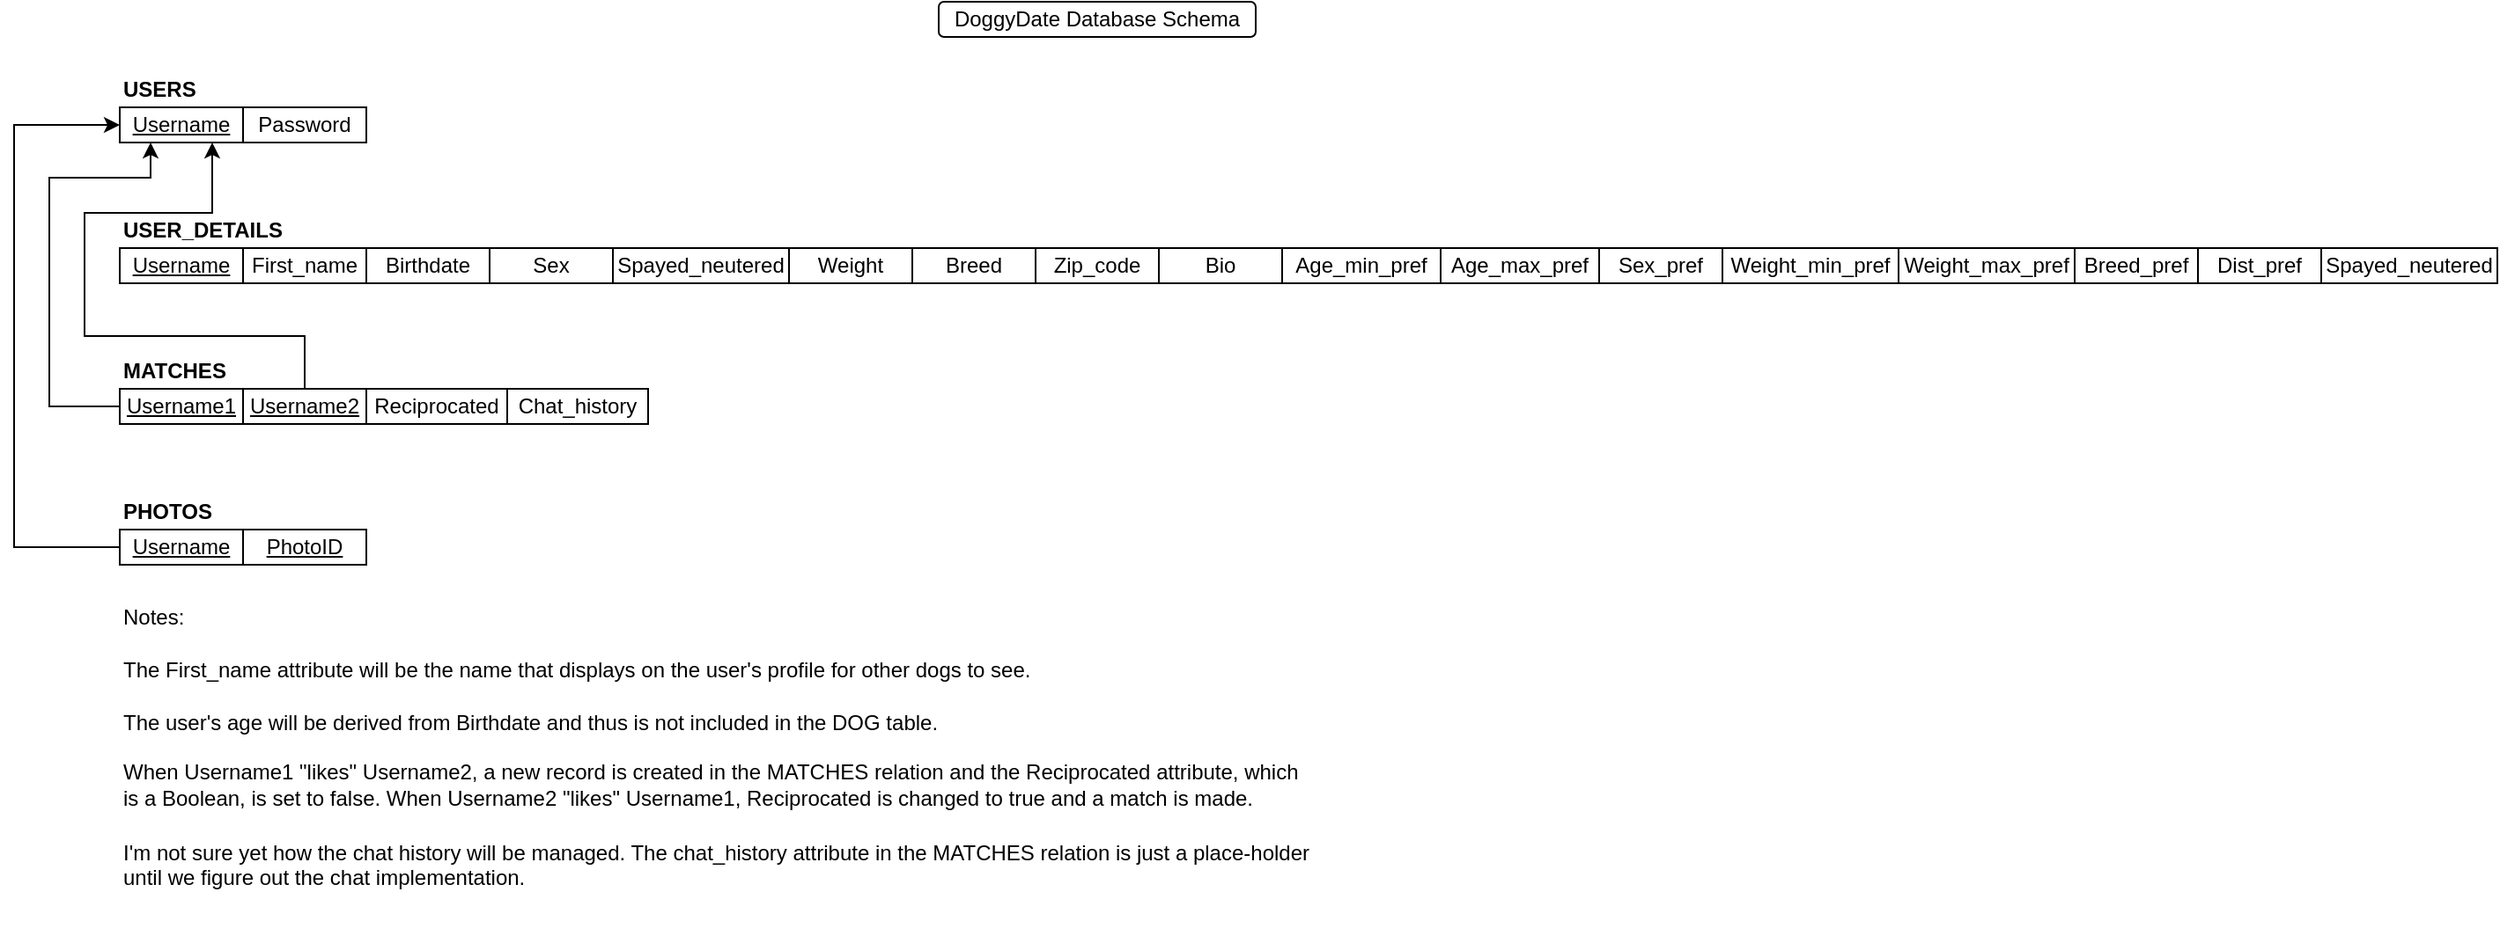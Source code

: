 <mxfile version="13.8.1" type="google"><diagram id="R2lEEEUBdFMjLlhIrx00" name="Page-1"><mxGraphModel dx="1748" dy="466" grid="1" gridSize="10" guides="1" tooltips="1" connect="1" arrows="1" fold="1" page="1" pageScale="1" pageWidth="850" pageHeight="1100" math="0" shadow="0" extFonts="Permanent Marker^https://fonts.googleapis.com/css?family=Permanent+Marker"><root><mxCell id="0"/><mxCell id="1" parent="0"/><mxCell id="er2DGWhzI8aFqKqLN9yp-439" value="DoggyDate Database Schema" style="rounded=1;whiteSpace=wrap;html=1;" parent="1" vertex="1"><mxGeometry x="335" y="40" width="180" height="20" as="geometry"/></mxCell><mxCell id="M6K5o3OEf-PSWKL9TDT4-32" value="Dist_pref" style="rounded=0;whiteSpace=wrap;html=1;" parent="1" vertex="1"><mxGeometry x="1050" y="180" width="70" height="20" as="geometry"/></mxCell><mxCell id="M6K5o3OEf-PSWKL9TDT4-33" value="Breed_pref" style="rounded=0;whiteSpace=wrap;html=1;" parent="1" vertex="1"><mxGeometry x="980" y="180" width="70" height="20" as="geometry"/></mxCell><mxCell id="M6K5o3OEf-PSWKL9TDT4-34" value="Weight_min_pref" style="rounded=0;whiteSpace=wrap;html=1;" parent="1" vertex="1"><mxGeometry x="780" y="180" width="100" height="20" as="geometry"/></mxCell><mxCell id="M6K5o3OEf-PSWKL9TDT4-35" value="Sex_pref" style="rounded=0;whiteSpace=wrap;html=1;" parent="1" vertex="1"><mxGeometry x="710" y="180" width="70" height="20" as="geometry"/></mxCell><mxCell id="M6K5o3OEf-PSWKL9TDT4-36" value="Age_min_pref" style="rounded=0;whiteSpace=wrap;html=1;" parent="1" vertex="1"><mxGeometry x="530" y="180" width="90" height="20" as="geometry"/></mxCell><mxCell id="E3cnwx8DYrv9z_MGbN7K-9" style="edgeStyle=orthogonalEdgeStyle;rounded=0;orthogonalLoop=1;jettySize=auto;html=1;exitX=0;exitY=0.5;exitDx=0;exitDy=0;entryX=0;entryY=0.5;entryDx=0;entryDy=0;" parent="1" source="M6K5o3OEf-PSWKL9TDT4-37" target="E3cnwx8DYrv9z_MGbN7K-2" edge="1"><mxGeometry relative="1" as="geometry"><Array as="points"><mxPoint x="-190" y="350"/><mxPoint x="-190" y="110"/></Array></mxGeometry></mxCell><mxCell id="M6K5o3OEf-PSWKL9TDT4-37" value="&lt;u&gt;Username&lt;/u&gt;" style="rounded=0;whiteSpace=wrap;html=1;" parent="1" vertex="1"><mxGeometry x="-130" y="340" width="70" height="20" as="geometry"/></mxCell><mxCell id="M6K5o3OEf-PSWKL9TDT4-38" value="Bio" style="rounded=0;whiteSpace=wrap;html=1;" parent="1" vertex="1"><mxGeometry x="460" y="180" width="70" height="20" as="geometry"/></mxCell><mxCell id="M6K5o3OEf-PSWKL9TDT4-45" value="Breed" style="rounded=0;whiteSpace=wrap;html=1;" parent="1" vertex="1"><mxGeometry x="320" y="180" width="70" height="20" as="geometry"/></mxCell><mxCell id="M6K5o3OEf-PSWKL9TDT4-46" value="Weight" style="rounded=0;whiteSpace=wrap;html=1;" parent="1" vertex="1"><mxGeometry x="250" y="180" width="70" height="20" as="geometry"/></mxCell><mxCell id="M6K5o3OEf-PSWKL9TDT4-47" value="Sex" style="rounded=0;whiteSpace=wrap;html=1;" parent="1" vertex="1"><mxGeometry x="80" y="180" width="70" height="20" as="geometry"/></mxCell><mxCell id="M6K5o3OEf-PSWKL9TDT4-29" value="Zip_code" style="rounded=0;whiteSpace=wrap;html=1;" parent="1" vertex="1"><mxGeometry x="390" y="180" width="70" height="20" as="geometry"/></mxCell><mxCell id="M6K5o3OEf-PSWKL9TDT4-19" value="Chat_history" style="rounded=0;whiteSpace=wrap;html=1;" parent="1" vertex="1"><mxGeometry x="90" y="260" width="80" height="20" as="geometry"/></mxCell><mxCell id="M6K5o3OEf-PSWKL9TDT4-51" style="edgeStyle=orthogonalEdgeStyle;rounded=0;orthogonalLoop=1;jettySize=auto;html=1;exitX=0.5;exitY=0;exitDx=0;exitDy=0;entryX=0.75;entryY=1;entryDx=0;entryDy=0;" parent="1" source="M6K5o3OEf-PSWKL9TDT4-20" target="E3cnwx8DYrv9z_MGbN7K-2" edge="1"><mxGeometry relative="1" as="geometry"><Array as="points"><mxPoint x="-25" y="230"/><mxPoint x="-150" y="230"/><mxPoint x="-150" y="160"/><mxPoint x="-77" y="160"/></Array></mxGeometry></mxCell><mxCell id="M6K5o3OEf-PSWKL9TDT4-20" value="&lt;u&gt;Username2&lt;/u&gt;" style="rounded=0;whiteSpace=wrap;html=1;" parent="1" vertex="1"><mxGeometry x="-60" y="260" width="70" height="20" as="geometry"/></mxCell><mxCell id="M6K5o3OEf-PSWKL9TDT4-55" style="edgeStyle=orthogonalEdgeStyle;rounded=0;orthogonalLoop=1;jettySize=auto;html=1;exitX=0;exitY=0.5;exitDx=0;exitDy=0;entryX=0.25;entryY=1;entryDx=0;entryDy=0;" parent="1" source="M6K5o3OEf-PSWKL9TDT4-6" target="E3cnwx8DYrv9z_MGbN7K-2" edge="1"><mxGeometry relative="1" as="geometry"><Array as="points"><mxPoint x="-170" y="270"/><mxPoint x="-170" y="140"/><mxPoint x="-112" y="140"/></Array></mxGeometry></mxCell><mxCell id="M6K5o3OEf-PSWKL9TDT4-6" value="&lt;u&gt;Username1&lt;/u&gt;" style="rounded=0;whiteSpace=wrap;html=1;" parent="1" vertex="1"><mxGeometry x="-130" y="260" width="70" height="20" as="geometry"/></mxCell><mxCell id="M6K5o3OEf-PSWKL9TDT4-7" value="Birthdate" style="rounded=0;whiteSpace=wrap;html=1;" parent="1" vertex="1"><mxGeometry x="10" y="180" width="70" height="20" as="geometry"/></mxCell><mxCell id="M6K5o3OEf-PSWKL9TDT4-8" value="First_name" style="rounded=0;whiteSpace=wrap;html=1;" parent="1" vertex="1"><mxGeometry x="-60" y="180" width="70" height="20" as="geometry"/></mxCell><mxCell id="M6K5o3OEf-PSWKL9TDT4-10" value="&lt;u&gt;Username&lt;/u&gt;" style="rounded=0;whiteSpace=wrap;html=1;" parent="1" vertex="1"><mxGeometry x="-130" y="180" width="70" height="20" as="geometry"/></mxCell><mxCell id="M6K5o3OEf-PSWKL9TDT4-49" value="&lt;b&gt;USER_DETAILS&lt;/b&gt;" style="text;html=1;align=left;verticalAlign=middle;resizable=0;points=[];autosize=1;" parent="1" vertex="1"><mxGeometry x="-130" y="160" width="110" height="20" as="geometry"/></mxCell><mxCell id="M6K5o3OEf-PSWKL9TDT4-53" value="&lt;b&gt;MATCHES&lt;/b&gt;" style="text;html=1;align=left;verticalAlign=middle;resizable=0;points=[];autosize=1;" parent="1" vertex="1"><mxGeometry x="-130" y="240" width="70" height="20" as="geometry"/></mxCell><mxCell id="M6K5o3OEf-PSWKL9TDT4-57" value="Reciprocated" style="rounded=0;whiteSpace=wrap;html=1;" parent="1" vertex="1"><mxGeometry x="10" y="260" width="80" height="20" as="geometry"/></mxCell><mxCell id="M6K5o3OEf-PSWKL9TDT4-59" value="When Username1 &quot;likes&quot; Username2, a new record is created in the MATCHES relation and the Reciprocated attribute, which is a Boolean, is set to false. When Username2 &quot;likes&quot; Username1, Reciprocated is changed to true and a match is made.&amp;nbsp;" style="text;html=1;strokeColor=none;fillColor=none;align=left;verticalAlign=middle;whiteSpace=wrap;rounded=0;" parent="1" vertex="1"><mxGeometry x="-130" y="470" width="675" height="30" as="geometry"/></mxCell><mxCell id="M6K5o3OEf-PSWKL9TDT4-60" value="The user's age will be derived from Birthdate and thus is not included in the DOG table." style="text;html=1;strokeColor=none;fillColor=none;align=left;verticalAlign=middle;whiteSpace=wrap;rounded=0;" parent="1" vertex="1"><mxGeometry x="-130" y="440" width="515" height="20" as="geometry"/></mxCell><mxCell id="M6K5o3OEf-PSWKL9TDT4-61" value="Notes:" style="text;html=1;align=left;verticalAlign=middle;resizable=0;points=[];autosize=1;" parent="1" vertex="1"><mxGeometry x="-130" y="380" width="50" height="20" as="geometry"/></mxCell><mxCell id="M6K5o3OEf-PSWKL9TDT4-62" value="The First_name attribute will be the name that displays on the user's profile for other dogs to see." style="text;html=1;align=left;verticalAlign=middle;resizable=0;points=[];autosize=1;" parent="1" vertex="1"><mxGeometry x="-130" y="410" width="530" height="20" as="geometry"/></mxCell><mxCell id="M6K5o3OEf-PSWKL9TDT4-63" value="I'm not sure yet how the chat history will be managed. The chat_history attribute in the MATCHES relation is just a place-holder until we figure out the chat implementation.&lt;br&gt;&lt;br&gt;&amp;nbsp;&amp;nbsp;" style="text;html=1;strokeColor=none;fillColor=none;align=left;verticalAlign=middle;whiteSpace=wrap;rounded=0;" parent="1" vertex="1"><mxGeometry x="-130" y="530" width="680" height="30" as="geometry"/></mxCell><mxCell id="E3cnwx8DYrv9z_MGbN7K-1" value="Password" style="rounded=0;whiteSpace=wrap;html=1;" parent="1" vertex="1"><mxGeometry x="-60" y="100" width="70" height="20" as="geometry"/></mxCell><mxCell id="E3cnwx8DYrv9z_MGbN7K-2" value="&lt;u&gt;Username&lt;/u&gt;" style="rounded=0;whiteSpace=wrap;html=1;" parent="1" vertex="1"><mxGeometry x="-130" y="100" width="70" height="20" as="geometry"/></mxCell><mxCell id="E3cnwx8DYrv9z_MGbN7K-5" value="&lt;b&gt;USERS&lt;/b&gt;" style="text;html=1;align=left;verticalAlign=middle;resizable=0;points=[];autosize=1;" parent="1" vertex="1"><mxGeometry x="-130" y="80" width="60" height="20" as="geometry"/></mxCell><mxCell id="E3cnwx8DYrv9z_MGbN7K-6" value="&lt;u&gt;PhotoID&lt;/u&gt;" style="rounded=0;whiteSpace=wrap;html=1;" parent="1" vertex="1"><mxGeometry x="-60" y="340" width="70" height="20" as="geometry"/></mxCell><mxCell id="E3cnwx8DYrv9z_MGbN7K-8" value="&lt;b&gt;PHOTOS&lt;/b&gt;" style="text;html=1;strokeColor=none;fillColor=none;align=left;verticalAlign=middle;whiteSpace=wrap;rounded=0;" parent="1" vertex="1"><mxGeometry x="-130" y="320" width="40" height="20" as="geometry"/></mxCell><mxCell id="E3cnwx8DYrv9z_MGbN7K-13" value="Age_max_pref" style="rounded=0;whiteSpace=wrap;html=1;" parent="1" vertex="1"><mxGeometry x="620" y="180" width="90" height="20" as="geometry"/></mxCell><mxCell id="E3cnwx8DYrv9z_MGbN7K-15" value="Weight_max_pref" style="rounded=0;whiteSpace=wrap;html=1;" parent="1" vertex="1"><mxGeometry x="880" y="180" width="100" height="20" as="geometry"/></mxCell><mxCell id="0QgZqbZb60Wm5gqNqxwT-1" value="Spayed_neutered" style="rounded=0;whiteSpace=wrap;html=1;" parent="1" vertex="1"><mxGeometry x="1120" y="180" width="100" height="20" as="geometry"/></mxCell><mxCell id="0QgZqbZb60Wm5gqNqxwT-3" value="Spayed_neutered" style="rounded=0;whiteSpace=wrap;html=1;" parent="1" vertex="1"><mxGeometry x="150" y="180" width="100" height="20" as="geometry"/></mxCell></root></mxGraphModel></diagram></mxfile>